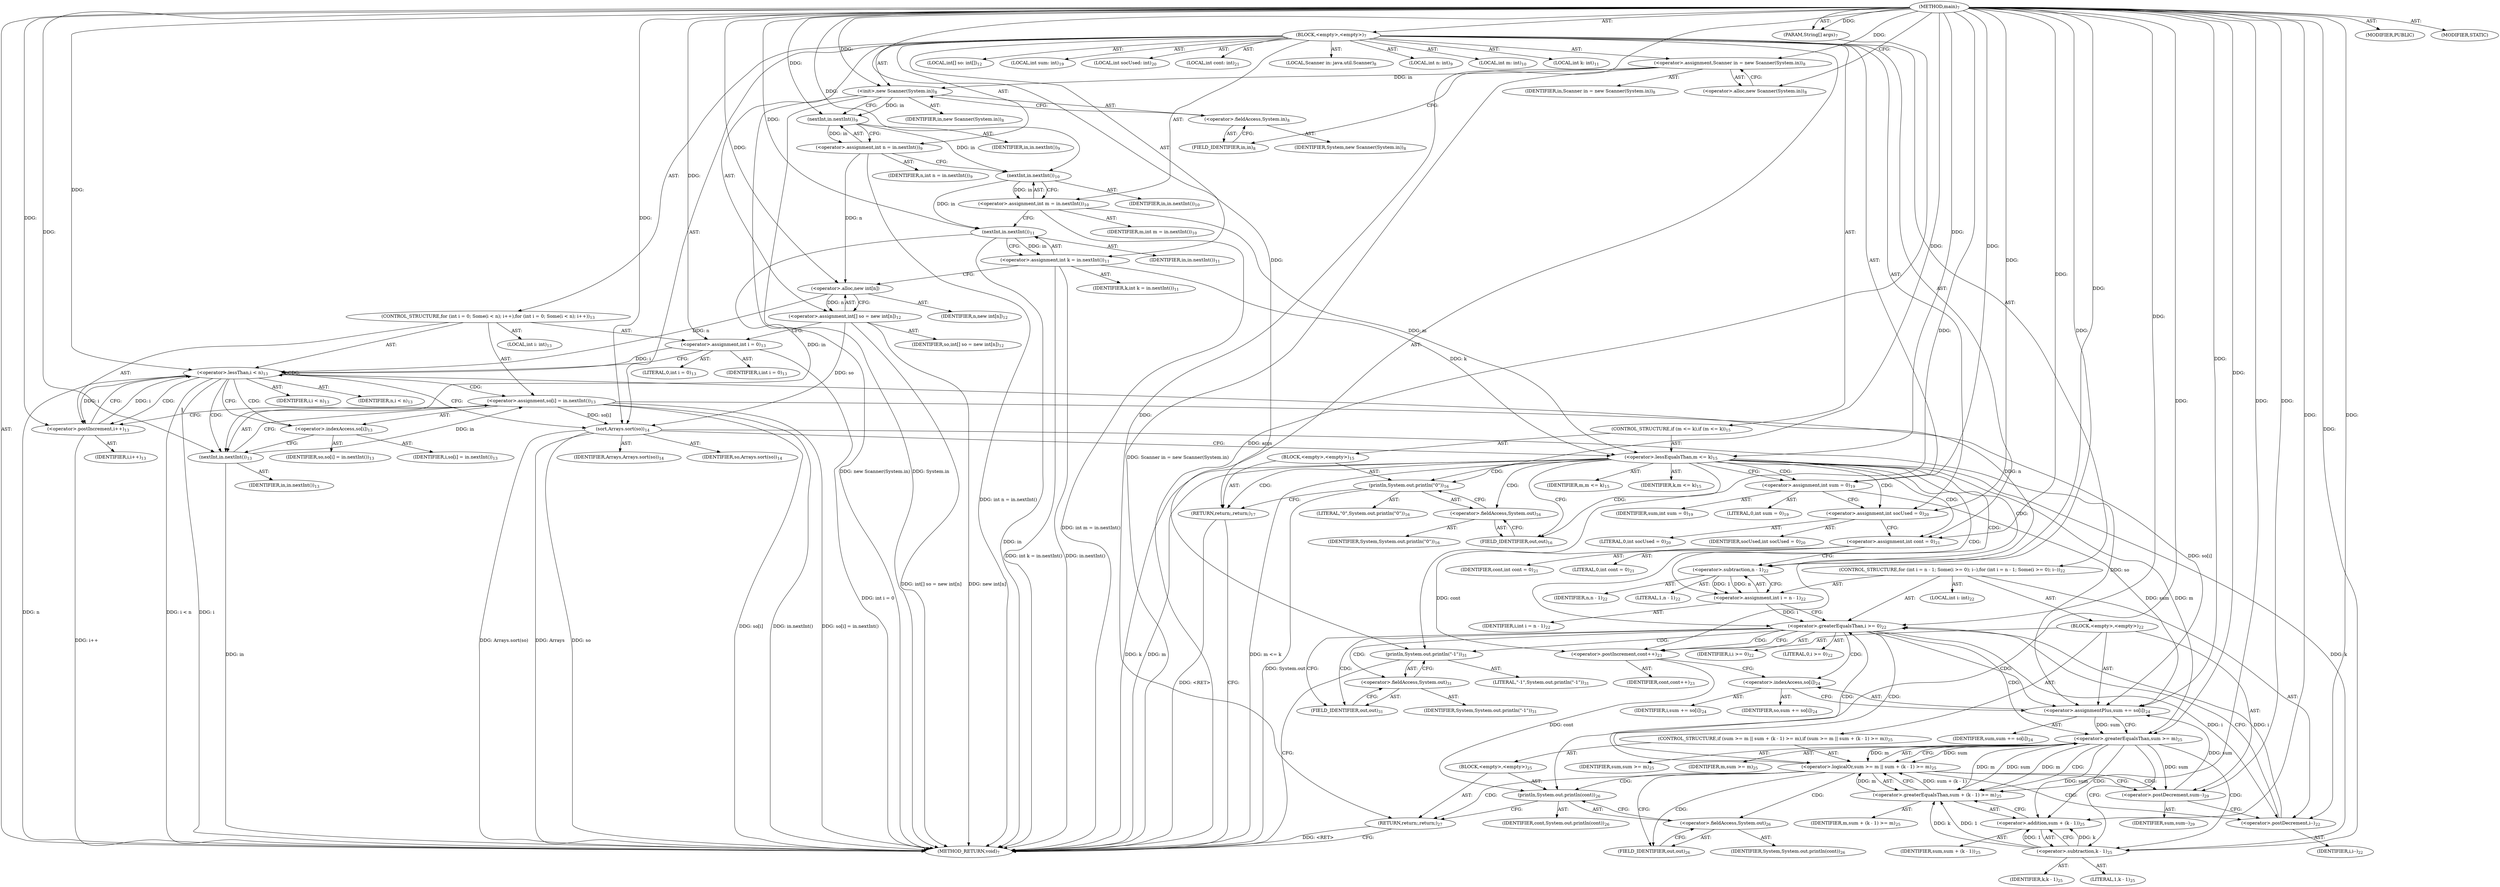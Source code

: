 digraph "main" {  
"19" [label = <(METHOD,main)<SUB>7</SUB>> ]
"20" [label = <(PARAM,String[] args)<SUB>7</SUB>> ]
"21" [label = <(BLOCK,&lt;empty&gt;,&lt;empty&gt;)<SUB>7</SUB>> ]
"4" [label = <(LOCAL,Scanner in: java.util.Scanner)<SUB>8</SUB>> ]
"22" [label = <(&lt;operator&gt;.assignment,Scanner in = new Scanner(System.in))<SUB>8</SUB>> ]
"23" [label = <(IDENTIFIER,in,Scanner in = new Scanner(System.in))<SUB>8</SUB>> ]
"24" [label = <(&lt;operator&gt;.alloc,new Scanner(System.in))<SUB>8</SUB>> ]
"25" [label = <(&lt;init&gt;,new Scanner(System.in))<SUB>8</SUB>> ]
"3" [label = <(IDENTIFIER,in,new Scanner(System.in))<SUB>8</SUB>> ]
"26" [label = <(&lt;operator&gt;.fieldAccess,System.in)<SUB>8</SUB>> ]
"27" [label = <(IDENTIFIER,System,new Scanner(System.in))<SUB>8</SUB>> ]
"28" [label = <(FIELD_IDENTIFIER,in,in)<SUB>8</SUB>> ]
"29" [label = <(LOCAL,int n: int)<SUB>9</SUB>> ]
"30" [label = <(&lt;operator&gt;.assignment,int n = in.nextInt())<SUB>9</SUB>> ]
"31" [label = <(IDENTIFIER,n,int n = in.nextInt())<SUB>9</SUB>> ]
"32" [label = <(nextInt,in.nextInt())<SUB>9</SUB>> ]
"33" [label = <(IDENTIFIER,in,in.nextInt())<SUB>9</SUB>> ]
"34" [label = <(LOCAL,int m: int)<SUB>10</SUB>> ]
"35" [label = <(&lt;operator&gt;.assignment,int m = in.nextInt())<SUB>10</SUB>> ]
"36" [label = <(IDENTIFIER,m,int m = in.nextInt())<SUB>10</SUB>> ]
"37" [label = <(nextInt,in.nextInt())<SUB>10</SUB>> ]
"38" [label = <(IDENTIFIER,in,in.nextInt())<SUB>10</SUB>> ]
"39" [label = <(LOCAL,int k: int)<SUB>11</SUB>> ]
"40" [label = <(&lt;operator&gt;.assignment,int k = in.nextInt())<SUB>11</SUB>> ]
"41" [label = <(IDENTIFIER,k,int k = in.nextInt())<SUB>11</SUB>> ]
"42" [label = <(nextInt,in.nextInt())<SUB>11</SUB>> ]
"43" [label = <(IDENTIFIER,in,in.nextInt())<SUB>11</SUB>> ]
"44" [label = <(LOCAL,int[] so: int[])<SUB>12</SUB>> ]
"45" [label = <(&lt;operator&gt;.assignment,int[] so = new int[n])<SUB>12</SUB>> ]
"46" [label = <(IDENTIFIER,so,int[] so = new int[n])<SUB>12</SUB>> ]
"47" [label = <(&lt;operator&gt;.alloc,new int[n])> ]
"48" [label = <(IDENTIFIER,n,new int[n])<SUB>12</SUB>> ]
"49" [label = <(CONTROL_STRUCTURE,for (int i = 0; Some(i &lt; n); i++),for (int i = 0; Some(i &lt; n); i++))<SUB>13</SUB>> ]
"50" [label = <(LOCAL,int i: int)<SUB>13</SUB>> ]
"51" [label = <(&lt;operator&gt;.assignment,int i = 0)<SUB>13</SUB>> ]
"52" [label = <(IDENTIFIER,i,int i = 0)<SUB>13</SUB>> ]
"53" [label = <(LITERAL,0,int i = 0)<SUB>13</SUB>> ]
"54" [label = <(&lt;operator&gt;.lessThan,i &lt; n)<SUB>13</SUB>> ]
"55" [label = <(IDENTIFIER,i,i &lt; n)<SUB>13</SUB>> ]
"56" [label = <(IDENTIFIER,n,i &lt; n)<SUB>13</SUB>> ]
"57" [label = <(&lt;operator&gt;.postIncrement,i++)<SUB>13</SUB>> ]
"58" [label = <(IDENTIFIER,i,i++)<SUB>13</SUB>> ]
"59" [label = <(&lt;operator&gt;.assignment,so[i] = in.nextInt())<SUB>13</SUB>> ]
"60" [label = <(&lt;operator&gt;.indexAccess,so[i])<SUB>13</SUB>> ]
"61" [label = <(IDENTIFIER,so,so[i] = in.nextInt())<SUB>13</SUB>> ]
"62" [label = <(IDENTIFIER,i,so[i] = in.nextInt())<SUB>13</SUB>> ]
"63" [label = <(nextInt,in.nextInt())<SUB>13</SUB>> ]
"64" [label = <(IDENTIFIER,in,in.nextInt())<SUB>13</SUB>> ]
"65" [label = <(sort,Arrays.sort(so))<SUB>14</SUB>> ]
"66" [label = <(IDENTIFIER,Arrays,Arrays.sort(so))<SUB>14</SUB>> ]
"67" [label = <(IDENTIFIER,so,Arrays.sort(so))<SUB>14</SUB>> ]
"68" [label = <(CONTROL_STRUCTURE,if (m &lt;= k),if (m &lt;= k))<SUB>15</SUB>> ]
"69" [label = <(&lt;operator&gt;.lessEqualsThan,m &lt;= k)<SUB>15</SUB>> ]
"70" [label = <(IDENTIFIER,m,m &lt;= k)<SUB>15</SUB>> ]
"71" [label = <(IDENTIFIER,k,m &lt;= k)<SUB>15</SUB>> ]
"72" [label = <(BLOCK,&lt;empty&gt;,&lt;empty&gt;)<SUB>15</SUB>> ]
"73" [label = <(println,System.out.println(&quot;0&quot;))<SUB>16</SUB>> ]
"74" [label = <(&lt;operator&gt;.fieldAccess,System.out)<SUB>16</SUB>> ]
"75" [label = <(IDENTIFIER,System,System.out.println(&quot;0&quot;))<SUB>16</SUB>> ]
"76" [label = <(FIELD_IDENTIFIER,out,out)<SUB>16</SUB>> ]
"77" [label = <(LITERAL,&quot;0&quot;,System.out.println(&quot;0&quot;))<SUB>16</SUB>> ]
"78" [label = <(RETURN,return;,return;)<SUB>17</SUB>> ]
"79" [label = <(LOCAL,int sum: int)<SUB>19</SUB>> ]
"80" [label = <(&lt;operator&gt;.assignment,int sum = 0)<SUB>19</SUB>> ]
"81" [label = <(IDENTIFIER,sum,int sum = 0)<SUB>19</SUB>> ]
"82" [label = <(LITERAL,0,int sum = 0)<SUB>19</SUB>> ]
"83" [label = <(LOCAL,int socUsed: int)<SUB>20</SUB>> ]
"84" [label = <(&lt;operator&gt;.assignment,int socUsed = 0)<SUB>20</SUB>> ]
"85" [label = <(IDENTIFIER,socUsed,int socUsed = 0)<SUB>20</SUB>> ]
"86" [label = <(LITERAL,0,int socUsed = 0)<SUB>20</SUB>> ]
"87" [label = <(LOCAL,int cont: int)<SUB>21</SUB>> ]
"88" [label = <(&lt;operator&gt;.assignment,int cont = 0)<SUB>21</SUB>> ]
"89" [label = <(IDENTIFIER,cont,int cont = 0)<SUB>21</SUB>> ]
"90" [label = <(LITERAL,0,int cont = 0)<SUB>21</SUB>> ]
"91" [label = <(CONTROL_STRUCTURE,for (int i = n - 1; Some(i &gt;= 0); i--),for (int i = n - 1; Some(i &gt;= 0); i--))<SUB>22</SUB>> ]
"92" [label = <(LOCAL,int i: int)<SUB>22</SUB>> ]
"93" [label = <(&lt;operator&gt;.assignment,int i = n - 1)<SUB>22</SUB>> ]
"94" [label = <(IDENTIFIER,i,int i = n - 1)<SUB>22</SUB>> ]
"95" [label = <(&lt;operator&gt;.subtraction,n - 1)<SUB>22</SUB>> ]
"96" [label = <(IDENTIFIER,n,n - 1)<SUB>22</SUB>> ]
"97" [label = <(LITERAL,1,n - 1)<SUB>22</SUB>> ]
"98" [label = <(&lt;operator&gt;.greaterEqualsThan,i &gt;= 0)<SUB>22</SUB>> ]
"99" [label = <(IDENTIFIER,i,i &gt;= 0)<SUB>22</SUB>> ]
"100" [label = <(LITERAL,0,i &gt;= 0)<SUB>22</SUB>> ]
"101" [label = <(&lt;operator&gt;.postDecrement,i--)<SUB>22</SUB>> ]
"102" [label = <(IDENTIFIER,i,i--)<SUB>22</SUB>> ]
"103" [label = <(BLOCK,&lt;empty&gt;,&lt;empty&gt;)<SUB>22</SUB>> ]
"104" [label = <(&lt;operator&gt;.postIncrement,cont++)<SUB>23</SUB>> ]
"105" [label = <(IDENTIFIER,cont,cont++)<SUB>23</SUB>> ]
"106" [label = <(&lt;operator&gt;.assignmentPlus,sum += so[i])<SUB>24</SUB>> ]
"107" [label = <(IDENTIFIER,sum,sum += so[i])<SUB>24</SUB>> ]
"108" [label = <(&lt;operator&gt;.indexAccess,so[i])<SUB>24</SUB>> ]
"109" [label = <(IDENTIFIER,so,sum += so[i])<SUB>24</SUB>> ]
"110" [label = <(IDENTIFIER,i,sum += so[i])<SUB>24</SUB>> ]
"111" [label = <(CONTROL_STRUCTURE,if (sum &gt;= m || sum + (k - 1) &gt;= m),if (sum &gt;= m || sum + (k - 1) &gt;= m))<SUB>25</SUB>> ]
"112" [label = <(&lt;operator&gt;.logicalOr,sum &gt;= m || sum + (k - 1) &gt;= m)<SUB>25</SUB>> ]
"113" [label = <(&lt;operator&gt;.greaterEqualsThan,sum &gt;= m)<SUB>25</SUB>> ]
"114" [label = <(IDENTIFIER,sum,sum &gt;= m)<SUB>25</SUB>> ]
"115" [label = <(IDENTIFIER,m,sum &gt;= m)<SUB>25</SUB>> ]
"116" [label = <(&lt;operator&gt;.greaterEqualsThan,sum + (k - 1) &gt;= m)<SUB>25</SUB>> ]
"117" [label = <(&lt;operator&gt;.addition,sum + (k - 1))<SUB>25</SUB>> ]
"118" [label = <(IDENTIFIER,sum,sum + (k - 1))<SUB>25</SUB>> ]
"119" [label = <(&lt;operator&gt;.subtraction,k - 1)<SUB>25</SUB>> ]
"120" [label = <(IDENTIFIER,k,k - 1)<SUB>25</SUB>> ]
"121" [label = <(LITERAL,1,k - 1)<SUB>25</SUB>> ]
"122" [label = <(IDENTIFIER,m,sum + (k - 1) &gt;= m)<SUB>25</SUB>> ]
"123" [label = <(BLOCK,&lt;empty&gt;,&lt;empty&gt;)<SUB>25</SUB>> ]
"124" [label = <(println,System.out.println(cont))<SUB>26</SUB>> ]
"125" [label = <(&lt;operator&gt;.fieldAccess,System.out)<SUB>26</SUB>> ]
"126" [label = <(IDENTIFIER,System,System.out.println(cont))<SUB>26</SUB>> ]
"127" [label = <(FIELD_IDENTIFIER,out,out)<SUB>26</SUB>> ]
"128" [label = <(IDENTIFIER,cont,System.out.println(cont))<SUB>26</SUB>> ]
"129" [label = <(RETURN,return;,return;)<SUB>27</SUB>> ]
"130" [label = <(&lt;operator&gt;.postDecrement,sum--)<SUB>29</SUB>> ]
"131" [label = <(IDENTIFIER,sum,sum--)<SUB>29</SUB>> ]
"132" [label = <(println,System.out.println(&quot;-1&quot;))<SUB>31</SUB>> ]
"133" [label = <(&lt;operator&gt;.fieldAccess,System.out)<SUB>31</SUB>> ]
"134" [label = <(IDENTIFIER,System,System.out.println(&quot;-1&quot;))<SUB>31</SUB>> ]
"135" [label = <(FIELD_IDENTIFIER,out,out)<SUB>31</SUB>> ]
"136" [label = <(LITERAL,&quot;-1&quot;,System.out.println(&quot;-1&quot;))<SUB>31</SUB>> ]
"137" [label = <(MODIFIER,PUBLIC)> ]
"138" [label = <(MODIFIER,STATIC)> ]
"139" [label = <(METHOD_RETURN,void)<SUB>7</SUB>> ]
  "19" -> "20"  [ label = "AST: "] 
  "19" -> "21"  [ label = "AST: "] 
  "19" -> "137"  [ label = "AST: "] 
  "19" -> "138"  [ label = "AST: "] 
  "19" -> "139"  [ label = "AST: "] 
  "21" -> "4"  [ label = "AST: "] 
  "21" -> "22"  [ label = "AST: "] 
  "21" -> "25"  [ label = "AST: "] 
  "21" -> "29"  [ label = "AST: "] 
  "21" -> "30"  [ label = "AST: "] 
  "21" -> "34"  [ label = "AST: "] 
  "21" -> "35"  [ label = "AST: "] 
  "21" -> "39"  [ label = "AST: "] 
  "21" -> "40"  [ label = "AST: "] 
  "21" -> "44"  [ label = "AST: "] 
  "21" -> "45"  [ label = "AST: "] 
  "21" -> "49"  [ label = "AST: "] 
  "21" -> "65"  [ label = "AST: "] 
  "21" -> "68"  [ label = "AST: "] 
  "21" -> "79"  [ label = "AST: "] 
  "21" -> "80"  [ label = "AST: "] 
  "21" -> "83"  [ label = "AST: "] 
  "21" -> "84"  [ label = "AST: "] 
  "21" -> "87"  [ label = "AST: "] 
  "21" -> "88"  [ label = "AST: "] 
  "21" -> "91"  [ label = "AST: "] 
  "21" -> "132"  [ label = "AST: "] 
  "22" -> "23"  [ label = "AST: "] 
  "22" -> "24"  [ label = "AST: "] 
  "25" -> "3"  [ label = "AST: "] 
  "25" -> "26"  [ label = "AST: "] 
  "26" -> "27"  [ label = "AST: "] 
  "26" -> "28"  [ label = "AST: "] 
  "30" -> "31"  [ label = "AST: "] 
  "30" -> "32"  [ label = "AST: "] 
  "32" -> "33"  [ label = "AST: "] 
  "35" -> "36"  [ label = "AST: "] 
  "35" -> "37"  [ label = "AST: "] 
  "37" -> "38"  [ label = "AST: "] 
  "40" -> "41"  [ label = "AST: "] 
  "40" -> "42"  [ label = "AST: "] 
  "42" -> "43"  [ label = "AST: "] 
  "45" -> "46"  [ label = "AST: "] 
  "45" -> "47"  [ label = "AST: "] 
  "47" -> "48"  [ label = "AST: "] 
  "49" -> "50"  [ label = "AST: "] 
  "49" -> "51"  [ label = "AST: "] 
  "49" -> "54"  [ label = "AST: "] 
  "49" -> "57"  [ label = "AST: "] 
  "49" -> "59"  [ label = "AST: "] 
  "51" -> "52"  [ label = "AST: "] 
  "51" -> "53"  [ label = "AST: "] 
  "54" -> "55"  [ label = "AST: "] 
  "54" -> "56"  [ label = "AST: "] 
  "57" -> "58"  [ label = "AST: "] 
  "59" -> "60"  [ label = "AST: "] 
  "59" -> "63"  [ label = "AST: "] 
  "60" -> "61"  [ label = "AST: "] 
  "60" -> "62"  [ label = "AST: "] 
  "63" -> "64"  [ label = "AST: "] 
  "65" -> "66"  [ label = "AST: "] 
  "65" -> "67"  [ label = "AST: "] 
  "68" -> "69"  [ label = "AST: "] 
  "68" -> "72"  [ label = "AST: "] 
  "69" -> "70"  [ label = "AST: "] 
  "69" -> "71"  [ label = "AST: "] 
  "72" -> "73"  [ label = "AST: "] 
  "72" -> "78"  [ label = "AST: "] 
  "73" -> "74"  [ label = "AST: "] 
  "73" -> "77"  [ label = "AST: "] 
  "74" -> "75"  [ label = "AST: "] 
  "74" -> "76"  [ label = "AST: "] 
  "80" -> "81"  [ label = "AST: "] 
  "80" -> "82"  [ label = "AST: "] 
  "84" -> "85"  [ label = "AST: "] 
  "84" -> "86"  [ label = "AST: "] 
  "88" -> "89"  [ label = "AST: "] 
  "88" -> "90"  [ label = "AST: "] 
  "91" -> "92"  [ label = "AST: "] 
  "91" -> "93"  [ label = "AST: "] 
  "91" -> "98"  [ label = "AST: "] 
  "91" -> "101"  [ label = "AST: "] 
  "91" -> "103"  [ label = "AST: "] 
  "93" -> "94"  [ label = "AST: "] 
  "93" -> "95"  [ label = "AST: "] 
  "95" -> "96"  [ label = "AST: "] 
  "95" -> "97"  [ label = "AST: "] 
  "98" -> "99"  [ label = "AST: "] 
  "98" -> "100"  [ label = "AST: "] 
  "101" -> "102"  [ label = "AST: "] 
  "103" -> "104"  [ label = "AST: "] 
  "103" -> "106"  [ label = "AST: "] 
  "103" -> "111"  [ label = "AST: "] 
  "103" -> "130"  [ label = "AST: "] 
  "104" -> "105"  [ label = "AST: "] 
  "106" -> "107"  [ label = "AST: "] 
  "106" -> "108"  [ label = "AST: "] 
  "108" -> "109"  [ label = "AST: "] 
  "108" -> "110"  [ label = "AST: "] 
  "111" -> "112"  [ label = "AST: "] 
  "111" -> "123"  [ label = "AST: "] 
  "112" -> "113"  [ label = "AST: "] 
  "112" -> "116"  [ label = "AST: "] 
  "113" -> "114"  [ label = "AST: "] 
  "113" -> "115"  [ label = "AST: "] 
  "116" -> "117"  [ label = "AST: "] 
  "116" -> "122"  [ label = "AST: "] 
  "117" -> "118"  [ label = "AST: "] 
  "117" -> "119"  [ label = "AST: "] 
  "119" -> "120"  [ label = "AST: "] 
  "119" -> "121"  [ label = "AST: "] 
  "123" -> "124"  [ label = "AST: "] 
  "123" -> "129"  [ label = "AST: "] 
  "124" -> "125"  [ label = "AST: "] 
  "124" -> "128"  [ label = "AST: "] 
  "125" -> "126"  [ label = "AST: "] 
  "125" -> "127"  [ label = "AST: "] 
  "130" -> "131"  [ label = "AST: "] 
  "132" -> "133"  [ label = "AST: "] 
  "132" -> "136"  [ label = "AST: "] 
  "133" -> "134"  [ label = "AST: "] 
  "133" -> "135"  [ label = "AST: "] 
  "22" -> "28"  [ label = "CFG: "] 
  "25" -> "32"  [ label = "CFG: "] 
  "30" -> "37"  [ label = "CFG: "] 
  "35" -> "42"  [ label = "CFG: "] 
  "40" -> "47"  [ label = "CFG: "] 
  "45" -> "51"  [ label = "CFG: "] 
  "65" -> "69"  [ label = "CFG: "] 
  "80" -> "84"  [ label = "CFG: "] 
  "84" -> "88"  [ label = "CFG: "] 
  "88" -> "95"  [ label = "CFG: "] 
  "132" -> "139"  [ label = "CFG: "] 
  "24" -> "22"  [ label = "CFG: "] 
  "26" -> "25"  [ label = "CFG: "] 
  "32" -> "30"  [ label = "CFG: "] 
  "37" -> "35"  [ label = "CFG: "] 
  "42" -> "40"  [ label = "CFG: "] 
  "47" -> "45"  [ label = "CFG: "] 
  "51" -> "54"  [ label = "CFG: "] 
  "54" -> "60"  [ label = "CFG: "] 
  "54" -> "65"  [ label = "CFG: "] 
  "57" -> "54"  [ label = "CFG: "] 
  "59" -> "57"  [ label = "CFG: "] 
  "69" -> "76"  [ label = "CFG: "] 
  "69" -> "80"  [ label = "CFG: "] 
  "93" -> "98"  [ label = "CFG: "] 
  "98" -> "104"  [ label = "CFG: "] 
  "98" -> "135"  [ label = "CFG: "] 
  "101" -> "98"  [ label = "CFG: "] 
  "133" -> "132"  [ label = "CFG: "] 
  "28" -> "26"  [ label = "CFG: "] 
  "60" -> "63"  [ label = "CFG: "] 
  "63" -> "59"  [ label = "CFG: "] 
  "73" -> "78"  [ label = "CFG: "] 
  "78" -> "139"  [ label = "CFG: "] 
  "95" -> "93"  [ label = "CFG: "] 
  "104" -> "108"  [ label = "CFG: "] 
  "106" -> "113"  [ label = "CFG: "] 
  "130" -> "101"  [ label = "CFG: "] 
  "135" -> "133"  [ label = "CFG: "] 
  "74" -> "73"  [ label = "CFG: "] 
  "108" -> "106"  [ label = "CFG: "] 
  "112" -> "127"  [ label = "CFG: "] 
  "112" -> "130"  [ label = "CFG: "] 
  "76" -> "74"  [ label = "CFG: "] 
  "113" -> "112"  [ label = "CFG: "] 
  "113" -> "119"  [ label = "CFG: "] 
  "116" -> "112"  [ label = "CFG: "] 
  "124" -> "129"  [ label = "CFG: "] 
  "129" -> "139"  [ label = "CFG: "] 
  "117" -> "116"  [ label = "CFG: "] 
  "125" -> "124"  [ label = "CFG: "] 
  "119" -> "117"  [ label = "CFG: "] 
  "127" -> "125"  [ label = "CFG: "] 
  "19" -> "24"  [ label = "CFG: "] 
  "78" -> "139"  [ label = "DDG: &lt;RET&gt;"] 
  "129" -> "139"  [ label = "DDG: &lt;RET&gt;"] 
  "20" -> "139"  [ label = "DDG: args"] 
  "22" -> "139"  [ label = "DDG: Scanner in = new Scanner(System.in)"] 
  "25" -> "139"  [ label = "DDG: System.in"] 
  "25" -> "139"  [ label = "DDG: new Scanner(System.in)"] 
  "30" -> "139"  [ label = "DDG: int n = in.nextInt()"] 
  "35" -> "139"  [ label = "DDG: int m = in.nextInt()"] 
  "42" -> "139"  [ label = "DDG: in"] 
  "40" -> "139"  [ label = "DDG: in.nextInt()"] 
  "40" -> "139"  [ label = "DDG: int k = in.nextInt()"] 
  "45" -> "139"  [ label = "DDG: new int[n]"] 
  "45" -> "139"  [ label = "DDG: int[] so = new int[n]"] 
  "51" -> "139"  [ label = "DDG: int i = 0"] 
  "54" -> "139"  [ label = "DDG: i"] 
  "54" -> "139"  [ label = "DDG: n"] 
  "54" -> "139"  [ label = "DDG: i &lt; n"] 
  "65" -> "139"  [ label = "DDG: so"] 
  "65" -> "139"  [ label = "DDG: Arrays.sort(so)"] 
  "69" -> "139"  [ label = "DDG: m"] 
  "69" -> "139"  [ label = "DDG: k"] 
  "69" -> "139"  [ label = "DDG: m &lt;= k"] 
  "73" -> "139"  [ label = "DDG: System.out"] 
  "59" -> "139"  [ label = "DDG: so[i]"] 
  "63" -> "139"  [ label = "DDG: in"] 
  "59" -> "139"  [ label = "DDG: in.nextInt()"] 
  "59" -> "139"  [ label = "DDG: so[i] = in.nextInt()"] 
  "57" -> "139"  [ label = "DDG: i++"] 
  "65" -> "139"  [ label = "DDG: Arrays"] 
  "19" -> "20"  [ label = "DDG: "] 
  "19" -> "22"  [ label = "DDG: "] 
  "32" -> "30"  [ label = "DDG: in"] 
  "37" -> "35"  [ label = "DDG: in"] 
  "42" -> "40"  [ label = "DDG: in"] 
  "47" -> "45"  [ label = "DDG: n"] 
  "19" -> "80"  [ label = "DDG: "] 
  "19" -> "84"  [ label = "DDG: "] 
  "19" -> "88"  [ label = "DDG: "] 
  "22" -> "25"  [ label = "DDG: in"] 
  "19" -> "25"  [ label = "DDG: "] 
  "19" -> "51"  [ label = "DDG: "] 
  "63" -> "59"  [ label = "DDG: in"] 
  "19" -> "65"  [ label = "DDG: "] 
  "45" -> "65"  [ label = "DDG: so"] 
  "59" -> "65"  [ label = "DDG: so[i]"] 
  "95" -> "93"  [ label = "DDG: n"] 
  "95" -> "93"  [ label = "DDG: 1"] 
  "19" -> "132"  [ label = "DDG: "] 
  "25" -> "32"  [ label = "DDG: in"] 
  "19" -> "32"  [ label = "DDG: "] 
  "32" -> "37"  [ label = "DDG: in"] 
  "19" -> "37"  [ label = "DDG: "] 
  "37" -> "42"  [ label = "DDG: in"] 
  "19" -> "42"  [ label = "DDG: "] 
  "30" -> "47"  [ label = "DDG: n"] 
  "19" -> "47"  [ label = "DDG: "] 
  "51" -> "54"  [ label = "DDG: i"] 
  "57" -> "54"  [ label = "DDG: i"] 
  "19" -> "54"  [ label = "DDG: "] 
  "47" -> "54"  [ label = "DDG: n"] 
  "54" -> "57"  [ label = "DDG: i"] 
  "19" -> "57"  [ label = "DDG: "] 
  "35" -> "69"  [ label = "DDG: m"] 
  "19" -> "69"  [ label = "DDG: "] 
  "40" -> "69"  [ label = "DDG: k"] 
  "19" -> "78"  [ label = "DDG: "] 
  "93" -> "98"  [ label = "DDG: i"] 
  "101" -> "98"  [ label = "DDG: i"] 
  "19" -> "98"  [ label = "DDG: "] 
  "98" -> "101"  [ label = "DDG: i"] 
  "19" -> "101"  [ label = "DDG: "] 
  "65" -> "106"  [ label = "DDG: so"] 
  "59" -> "106"  [ label = "DDG: so[i]"] 
  "42" -> "63"  [ label = "DDG: in"] 
  "19" -> "63"  [ label = "DDG: "] 
  "19" -> "73"  [ label = "DDG: "] 
  "54" -> "95"  [ label = "DDG: n"] 
  "19" -> "95"  [ label = "DDG: "] 
  "88" -> "104"  [ label = "DDG: cont"] 
  "19" -> "104"  [ label = "DDG: "] 
  "80" -> "106"  [ label = "DDG: sum"] 
  "130" -> "106"  [ label = "DDG: sum"] 
  "19" -> "106"  [ label = "DDG: "] 
  "113" -> "130"  [ label = "DDG: sum"] 
  "19" -> "130"  [ label = "DDG: "] 
  "113" -> "112"  [ label = "DDG: sum"] 
  "113" -> "112"  [ label = "DDG: m"] 
  "116" -> "112"  [ label = "DDG: sum + (k - 1)"] 
  "116" -> "112"  [ label = "DDG: m"] 
  "19" -> "129"  [ label = "DDG: "] 
  "106" -> "113"  [ label = "DDG: sum"] 
  "19" -> "113"  [ label = "DDG: "] 
  "69" -> "113"  [ label = "DDG: m"] 
  "116" -> "113"  [ label = "DDG: m"] 
  "113" -> "116"  [ label = "DDG: sum"] 
  "19" -> "116"  [ label = "DDG: "] 
  "119" -> "116"  [ label = "DDG: k"] 
  "119" -> "116"  [ label = "DDG: 1"] 
  "113" -> "116"  [ label = "DDG: m"] 
  "104" -> "124"  [ label = "DDG: cont"] 
  "19" -> "124"  [ label = "DDG: "] 
  "113" -> "117"  [ label = "DDG: sum"] 
  "19" -> "117"  [ label = "DDG: "] 
  "119" -> "117"  [ label = "DDG: k"] 
  "119" -> "117"  [ label = "DDG: 1"] 
  "69" -> "119"  [ label = "DDG: k"] 
  "19" -> "119"  [ label = "DDG: "] 
  "54" -> "60"  [ label = "CDG: "] 
  "54" -> "57"  [ label = "CDG: "] 
  "54" -> "59"  [ label = "CDG: "] 
  "54" -> "54"  [ label = "CDG: "] 
  "54" -> "63"  [ label = "CDG: "] 
  "69" -> "73"  [ label = "CDG: "] 
  "69" -> "98"  [ label = "CDG: "] 
  "69" -> "84"  [ label = "CDG: "] 
  "69" -> "74"  [ label = "CDG: "] 
  "69" -> "95"  [ label = "CDG: "] 
  "69" -> "76"  [ label = "CDG: "] 
  "69" -> "93"  [ label = "CDG: "] 
  "69" -> "80"  [ label = "CDG: "] 
  "69" -> "88"  [ label = "CDG: "] 
  "69" -> "78"  [ label = "CDG: "] 
  "98" -> "113"  [ label = "CDG: "] 
  "98" -> "132"  [ label = "CDG: "] 
  "98" -> "104"  [ label = "CDG: "] 
  "98" -> "106"  [ label = "CDG: "] 
  "98" -> "112"  [ label = "CDG: "] 
  "98" -> "135"  [ label = "CDG: "] 
  "98" -> "108"  [ label = "CDG: "] 
  "98" -> "133"  [ label = "CDG: "] 
  "112" -> "98"  [ label = "CDG: "] 
  "112" -> "129"  [ label = "CDG: "] 
  "112" -> "101"  [ label = "CDG: "] 
  "112" -> "130"  [ label = "CDG: "] 
  "112" -> "127"  [ label = "CDG: "] 
  "112" -> "124"  [ label = "CDG: "] 
  "112" -> "125"  [ label = "CDG: "] 
  "113" -> "116"  [ label = "CDG: "] 
  "113" -> "119"  [ label = "CDG: "] 
  "113" -> "117"  [ label = "CDG: "] 
}
